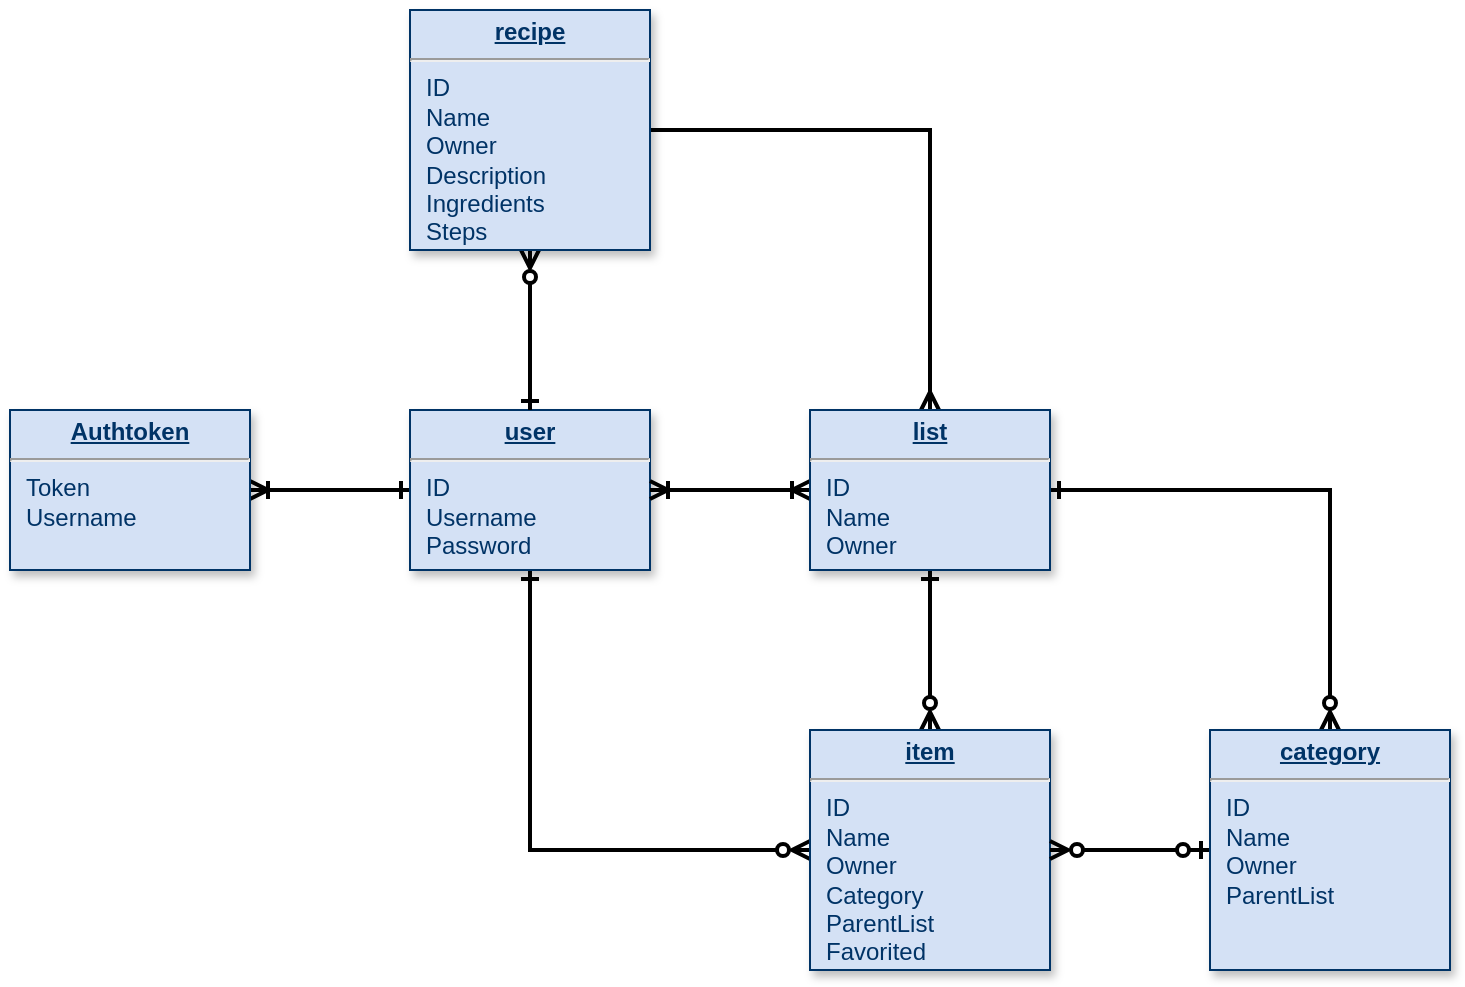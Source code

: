 <mxfile version="21.2.1" type="device">
  <diagram name="Page-1" id="efa7a0a1-bf9b-a30e-e6df-94a7791c09e9">
    <mxGraphModel dx="1209" dy="811" grid="1" gridSize="10" guides="1" tooltips="1" connect="1" arrows="1" fold="1" page="1" pageScale="1" pageWidth="826" pageHeight="1169" background="none" math="0" shadow="0">
      <root>
        <mxCell id="0" />
        <mxCell id="1" parent="0" />
        <mxCell id="v2vBvzHplFDwbsMCxvzP-26" style="edgeStyle=orthogonalEdgeStyle;rounded=0;orthogonalLoop=1;jettySize=auto;html=1;endArrow=ERzeroToMany;endFill=0;startArrow=ERone;startFill=0;strokeWidth=2;entryX=0;entryY=0.5;entryDx=0;entryDy=0;exitX=0.5;exitY=1;exitDx=0;exitDy=0;" parent="1" source="22" target="tv_KyLPhHVCz-9j4eCm1-116" edge="1">
          <mxGeometry relative="1" as="geometry">
            <mxPoint x="300" y="400" as="targetPoint" />
          </mxGeometry>
        </mxCell>
        <mxCell id="wzlx6skU-fiUllNBDQQt-26" value="" style="edgeStyle=orthogonalEdgeStyle;rounded=0;orthogonalLoop=1;jettySize=auto;html=1;endArrow=ERoneToMany;endFill=0;startArrow=ERone;startFill=0;strokeWidth=2;" edge="1" parent="1" source="22" target="_e6AIat4QCJ3AZQEQNRU-22">
          <mxGeometry relative="1" as="geometry" />
        </mxCell>
        <mxCell id="22" value="&lt;p style=&quot;margin: 0px; margin-top: 4px; text-align: center; text-decoration: underline;&quot;&gt;&lt;strong&gt;user&lt;/strong&gt;&lt;/p&gt;&lt;hr&gt;&lt;p style=&quot;margin: 0px; margin-left: 8px;&quot;&gt;&lt;span style=&quot;background-color: initial;&quot;&gt;ID&lt;/span&gt;&lt;/p&gt;&lt;p style=&quot;margin: 0px; margin-left: 8px;&quot;&gt;&lt;span style=&quot;background-color: initial;&quot;&gt;Username&lt;/span&gt;&lt;br&gt;&lt;/p&gt;&lt;p style=&quot;margin: 0px; margin-left: 8px;&quot;&gt;Password&lt;/p&gt;" style="verticalAlign=top;align=left;overflow=fill;fontSize=12;fontFamily=Helvetica;html=1;strokeColor=#003366;shadow=1;fillColor=#D4E1F5;fontColor=#003366" parent="1" vertex="1">
          <mxGeometry x="240" y="240" width="120" height="80" as="geometry" />
        </mxCell>
        <mxCell id="tv_KyLPhHVCz-9j4eCm1-123" style="edgeStyle=orthogonalEdgeStyle;rounded=0;orthogonalLoop=1;jettySize=auto;html=1;fontFamily=Helvetica;fontSize=12;fontColor=#003366;startArrow=ERzeroToMany;startFill=0;endArrow=ERone;endFill=0;strokeWidth=2;" parent="1" source="tv_KyLPhHVCz-9j4eCm1-116" target="tv_KyLPhHVCz-9j4eCm1-120" edge="1">
          <mxGeometry relative="1" as="geometry" />
        </mxCell>
        <mxCell id="tv_KyLPhHVCz-9j4eCm1-116" value="&lt;p style=&quot;margin: 0px; margin-top: 4px; text-align: center; text-decoration: underline;&quot;&gt;&lt;strong&gt;item&lt;/strong&gt;&lt;/p&gt;&lt;hr&gt;&lt;p style=&quot;margin: 0px; margin-left: 8px;&quot;&gt;&lt;span style=&quot;background-color: initial;&quot;&gt;ID&lt;/span&gt;&lt;/p&gt;&lt;p style=&quot;margin: 0px; margin-left: 8px;&quot;&gt;&lt;span style=&quot;background-color: initial;&quot;&gt;Name&lt;/span&gt;&lt;br&gt;&lt;/p&gt;&lt;p style=&quot;margin: 0px; margin-left: 8px;&quot;&gt;&lt;span style=&quot;background-color: initial;&quot;&gt;Owner&lt;/span&gt;&lt;/p&gt;&lt;p style=&quot;margin: 0px; margin-left: 8px;&quot;&gt;Category&lt;/p&gt;&lt;p style=&quot;margin: 0px; margin-left: 8px;&quot;&gt;ParentList&lt;/p&gt;&lt;p style=&quot;margin: 0px; margin-left: 8px;&quot;&gt;Favorited&lt;/p&gt;" style="verticalAlign=top;align=left;overflow=fill;fontSize=12;fontFamily=Helvetica;html=1;strokeColor=#003366;shadow=1;fillColor=#D4E1F5;fontColor=#003366" parent="1" vertex="1">
          <mxGeometry x="440" y="400" width="120" height="120" as="geometry" />
        </mxCell>
        <mxCell id="tv_KyLPhHVCz-9j4eCm1-126" style="edgeStyle=orthogonalEdgeStyle;rounded=0;orthogonalLoop=1;jettySize=auto;html=1;fontFamily=Helvetica;fontSize=12;fontColor=#003366;startArrow=ERzeroToOne;startFill=0;endArrow=ERzeroToMany;endFill=0;strokeWidth=2;" parent="1" source="tv_KyLPhHVCz-9j4eCm1-118" target="tv_KyLPhHVCz-9j4eCm1-116" edge="1">
          <mxGeometry relative="1" as="geometry" />
        </mxCell>
        <mxCell id="3WNWjyms2vzQMCjH9UJO-22" style="edgeStyle=orthogonalEdgeStyle;rounded=0;orthogonalLoop=1;jettySize=auto;html=1;entryX=1;entryY=0.5;entryDx=0;entryDy=0;exitX=0.5;exitY=0;exitDx=0;exitDy=0;startArrow=ERzeroToMany;startFill=0;endArrow=ERone;endFill=0;strokeWidth=2;" parent="1" source="tv_KyLPhHVCz-9j4eCm1-118" target="tv_KyLPhHVCz-9j4eCm1-120" edge="1">
          <mxGeometry relative="1" as="geometry" />
        </mxCell>
        <mxCell id="tv_KyLPhHVCz-9j4eCm1-118" value="&lt;p style=&quot;margin: 0px; margin-top: 4px; text-align: center; text-decoration: underline;&quot;&gt;&lt;b&gt;category&lt;/b&gt;&lt;/p&gt;&lt;hr&gt;&lt;p style=&quot;margin: 0px; margin-left: 8px;&quot;&gt;ID&lt;/p&gt;&lt;p style=&quot;margin: 0px; margin-left: 8px;&quot;&gt;&lt;span style=&quot;background-color: initial;&quot;&gt;Name&lt;/span&gt;&lt;/p&gt;&lt;p style=&quot;margin: 0px; margin-left: 8px;&quot;&gt;&lt;span style=&quot;background-color: initial;&quot;&gt;Owner&lt;/span&gt;&lt;/p&gt;&lt;p style=&quot;margin: 0px; margin-left: 8px;&quot;&gt;&lt;span style=&quot;background-color: initial;&quot;&gt;ParentList&lt;/span&gt;&lt;br&gt;&lt;/p&gt;" style="verticalAlign=top;align=left;overflow=fill;fontSize=12;fontFamily=Helvetica;html=1;strokeColor=#003366;shadow=1;fillColor=#D4E1F5;fontColor=#003366" parent="1" vertex="1">
          <mxGeometry x="640" y="400" width="120" height="120" as="geometry" />
        </mxCell>
        <mxCell id="v2vBvzHplFDwbsMCxvzP-31" style="edgeStyle=orthogonalEdgeStyle;rounded=0;orthogonalLoop=1;jettySize=auto;html=1;strokeWidth=2;startArrow=ERmany;startFill=0;endArrow=none;endFill=0;exitX=0.5;exitY=0;exitDx=0;exitDy=0;entryX=1;entryY=0.5;entryDx=0;entryDy=0;" parent="1" source="tv_KyLPhHVCz-9j4eCm1-120" target="tv_KyLPhHVCz-9j4eCm1-121" edge="1">
          <mxGeometry relative="1" as="geometry">
            <Array as="points">
              <mxPoint x="500" y="100" />
            </Array>
          </mxGeometry>
        </mxCell>
        <mxCell id="wzlx6skU-fiUllNBDQQt-24" value="" style="edgeStyle=orthogonalEdgeStyle;rounded=0;orthogonalLoop=1;jettySize=auto;html=1;strokeWidth=2;endArrow=ERoneToMany;endFill=0;startArrow=ERoneToMany;startFill=0;" edge="1" parent="1" source="tv_KyLPhHVCz-9j4eCm1-120" target="22">
          <mxGeometry relative="1" as="geometry" />
        </mxCell>
        <mxCell id="tv_KyLPhHVCz-9j4eCm1-120" value="&lt;p style=&quot;margin: 0px; margin-top: 4px; text-align: center; text-decoration: underline;&quot;&gt;&lt;b&gt;list&lt;/b&gt;&lt;/p&gt;&lt;hr&gt;&lt;p style=&quot;margin: 0px; margin-left: 8px;&quot;&gt;ID&lt;/p&gt;&lt;p style=&quot;margin: 0px; margin-left: 8px;&quot;&gt;Name&lt;/p&gt;&lt;p style=&quot;margin: 0px; margin-left: 8px;&quot;&gt;Owner&lt;/p&gt;" style="verticalAlign=top;align=left;overflow=fill;fontSize=12;fontFamily=Helvetica;html=1;strokeColor=#003366;shadow=1;fillColor=#D4E1F5;fontColor=#003366" parent="1" vertex="1">
          <mxGeometry x="440" y="240" width="120" height="80" as="geometry" />
        </mxCell>
        <mxCell id="wzlx6skU-fiUllNBDQQt-22" style="edgeStyle=orthogonalEdgeStyle;rounded=0;orthogonalLoop=1;jettySize=auto;html=1;strokeWidth=2;endArrow=ERone;endFill=0;startArrow=ERzeroToMany;startFill=0;" edge="1" parent="1" source="tv_KyLPhHVCz-9j4eCm1-121" target="22">
          <mxGeometry relative="1" as="geometry" />
        </mxCell>
        <mxCell id="tv_KyLPhHVCz-9j4eCm1-121" value="&lt;p style=&quot;margin: 0px; margin-top: 4px; text-align: center; text-decoration: underline;&quot;&gt;&lt;strong&gt;recipe&lt;/strong&gt;&lt;/p&gt;&lt;hr&gt;&lt;p style=&quot;margin: 0px; margin-left: 8px;&quot;&gt;&lt;span style=&quot;background-color: initial;&quot;&gt;ID&lt;/span&gt;&lt;/p&gt;&lt;p style=&quot;margin: 0px; margin-left: 8px;&quot;&gt;&lt;span style=&quot;background-color: initial;&quot;&gt;Name&lt;/span&gt;&lt;br&gt;&lt;/p&gt;&lt;p style=&quot;margin: 0px; margin-left: 8px;&quot;&gt;&lt;span style=&quot;background-color: initial;&quot;&gt;Owner&lt;/span&gt;&lt;/p&gt;&lt;p style=&quot;margin: 0px; margin-left: 8px;&quot;&gt;Description&lt;/p&gt;&lt;p style=&quot;margin: 0px; margin-left: 8px;&quot;&gt;&lt;span style=&quot;background-color: initial;&quot;&gt;Ingredients&lt;/span&gt;&lt;br&gt;&lt;/p&gt;&lt;p style=&quot;margin: 0px; margin-left: 8px;&quot;&gt;Steps&lt;/p&gt;" style="verticalAlign=top;align=left;overflow=fill;fontSize=12;fontFamily=Helvetica;html=1;strokeColor=#003366;shadow=1;fillColor=#D4E1F5;fontColor=#003366" parent="1" vertex="1">
          <mxGeometry x="240" y="40" width="120" height="120" as="geometry" />
        </mxCell>
        <mxCell id="_e6AIat4QCJ3AZQEQNRU-22" value="&lt;p style=&quot;margin: 0px; margin-top: 4px; text-align: center; text-decoration: underline;&quot;&gt;&lt;b&gt;Authtoken&lt;/b&gt;&lt;/p&gt;&lt;hr&gt;&lt;p style=&quot;margin: 0px; margin-left: 8px;&quot;&gt;Token&lt;/p&gt;&lt;p style=&quot;margin: 0px; margin-left: 8px;&quot;&gt;Username&lt;/p&gt;" style="verticalAlign=top;align=left;overflow=fill;fontSize=12;fontFamily=Helvetica;html=1;strokeColor=#003366;shadow=1;fillColor=#D4E1F5;fontColor=#003366" parent="1" vertex="1">
          <mxGeometry x="40" y="240" width="120" height="80" as="geometry" />
        </mxCell>
      </root>
    </mxGraphModel>
  </diagram>
</mxfile>
